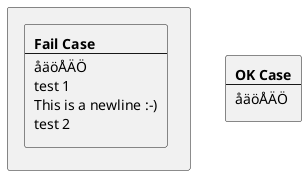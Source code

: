 {
  "sha1": "8vovu6niotug4qhkoe0uqq7y0gzza6l",
  "insertion": {
    "when": "2024-05-30T20:48:21.534Z",
    "url": "https://forum.plantuml.net/16928/unicode-inside-sub-diagram-is-not-show-ok",
    "user": "plantuml@gmail.com"
  }
}
@startuml
rectangle A [
{{
skinparam BackgroundColor #Transparent
rectangle FailCase [
**Fail Case**
----
åäöÅÄÖ
test 1 %newline()This is a newline :-)
test 2
]
}}
]
rectangle OkCase [
**OK Case**
----
åäöÅÄÖ
]
@enduml
